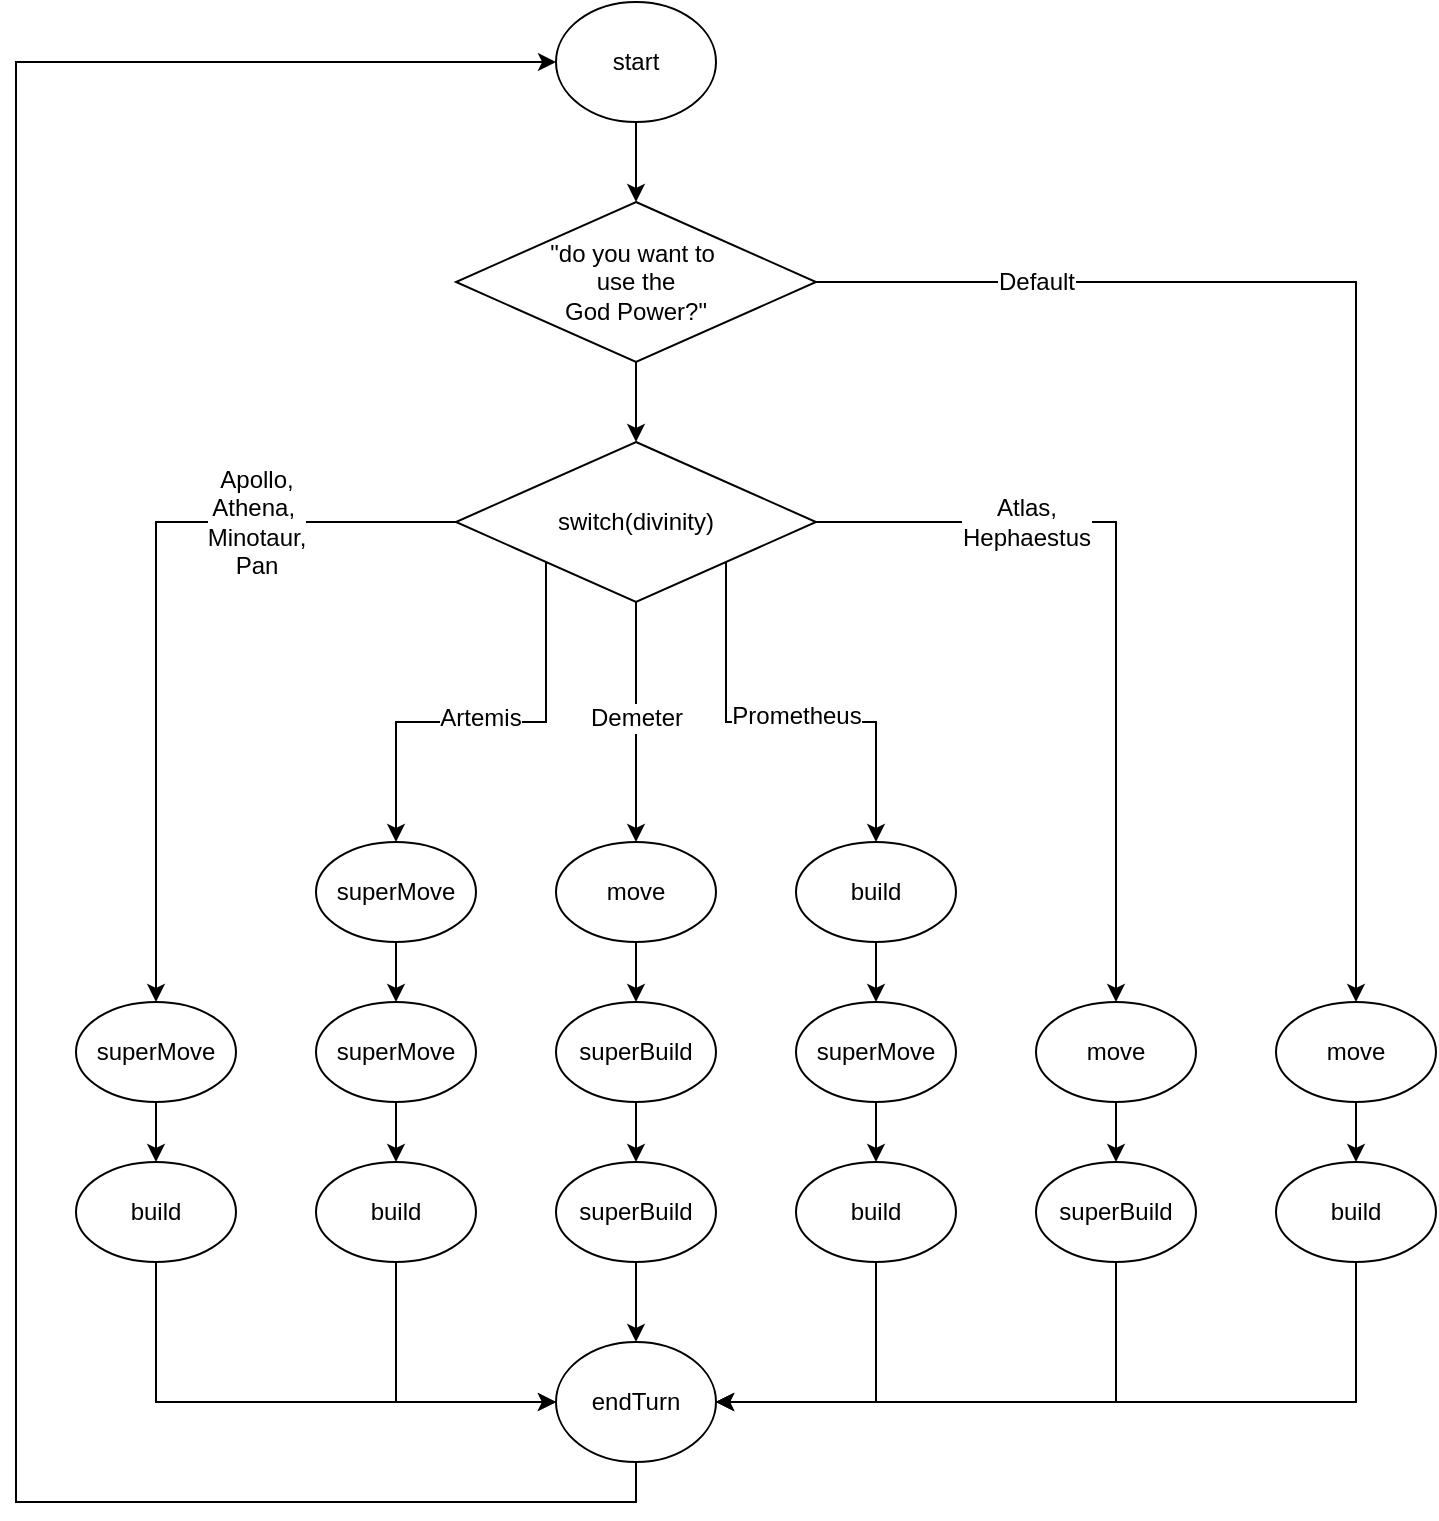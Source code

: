 <mxfile version="12.9.3" type="device"><diagram id="C5RBs43oDa-KdzZeNtuy" name="Page-1"><mxGraphModel dx="1086" dy="806" grid="1" gridSize="10" guides="1" tooltips="1" connect="1" arrows="1" fold="1" page="1" pageScale="1" pageWidth="827" pageHeight="1169" math="0" shadow="0"><root><mxCell id="WIyWlLk6GJQsqaUBKTNV-0"/><mxCell id="WIyWlLk6GJQsqaUBKTNV-1" parent="WIyWlLk6GJQsqaUBKTNV-0"/><mxCell id="0QpItyL_1S6m94ZM4fUV-23" style="edgeStyle=orthogonalEdgeStyle;rounded=0;orthogonalLoop=1;jettySize=auto;html=1;exitX=0.5;exitY=1;exitDx=0;exitDy=0;entryX=0.5;entryY=0;entryDx=0;entryDy=0;" parent="WIyWlLk6GJQsqaUBKTNV-1" source="gACscJhNEnPe0ZjZUB9K-0" target="0QpItyL_1S6m94ZM4fUV-22" edge="1"><mxGeometry relative="1" as="geometry"><mxPoint x="400" y="220" as="sourcePoint"/></mxGeometry></mxCell><mxCell id="0QpItyL_1S6m94ZM4fUV-8" value="" style="edgeStyle=orthogonalEdgeStyle;rounded=0;orthogonalLoop=1;jettySize=auto;html=1;exitX=0.5;exitY=1;exitDx=0;exitDy=0;entryX=0;entryY=0.5;entryDx=0;entryDy=0;" parent="WIyWlLk6GJQsqaUBKTNV-1" source="0QpItyL_1S6m94ZM4fUV-5" target="0QpItyL_1S6m94ZM4fUV-7" edge="1"><mxGeometry relative="1" as="geometry"><Array as="points"><mxPoint x="160" y="760"/></Array><mxPoint x="270" y="800" as="targetPoint"/></mxGeometry></mxCell><mxCell id="J9AIlO_wKk56YkNpYeHA-0" style="edgeStyle=orthogonalEdgeStyle;rounded=0;orthogonalLoop=1;jettySize=auto;html=1;exitX=0.5;exitY=1;exitDx=0;exitDy=0;entryX=0;entryY=0.5;entryDx=0;entryDy=0;" edge="1" parent="WIyWlLk6GJQsqaUBKTNV-1" source="0QpItyL_1S6m94ZM4fUV-7" target="gACscJhNEnPe0ZjZUB9K-3"><mxGeometry relative="1" as="geometry"><Array as="points"><mxPoint x="400" y="810"/><mxPoint x="90" y="810"/><mxPoint x="90" y="90"/></Array></mxGeometry></mxCell><mxCell id="0QpItyL_1S6m94ZM4fUV-7" value="endTurn" style="ellipse;whiteSpace=wrap;html=1;" parent="WIyWlLk6GJQsqaUBKTNV-1" vertex="1"><mxGeometry x="360" y="730" width="80" height="60" as="geometry"/></mxCell><mxCell id="0QpItyL_1S6m94ZM4fUV-75" style="edgeStyle=orthogonalEdgeStyle;rounded=0;orthogonalLoop=1;jettySize=auto;html=1;exitX=0.5;exitY=1;exitDx=0;exitDy=0;entryX=1;entryY=0.5;entryDx=0;entryDy=0;" parent="WIyWlLk6GJQsqaUBKTNV-1" source="0QpItyL_1S6m94ZM4fUV-69" target="0QpItyL_1S6m94ZM4fUV-7" edge="1"><mxGeometry relative="1" as="geometry"/></mxCell><mxCell id="0QpItyL_1S6m94ZM4fUV-24" style="edgeStyle=orthogonalEdgeStyle;rounded=0;orthogonalLoop=1;jettySize=auto;html=1;exitX=0;exitY=0.5;exitDx=0;exitDy=0;entryX=0.5;entryY=0;entryDx=0;entryDy=0;" parent="WIyWlLk6GJQsqaUBKTNV-1" source="0QpItyL_1S6m94ZM4fUV-22" target="0QpItyL_1S6m94ZM4fUV-4" edge="1"><mxGeometry relative="1" as="geometry"><mxPoint x="220" y="530" as="targetPoint"/></mxGeometry></mxCell><mxCell id="0QpItyL_1S6m94ZM4fUV-73" value="Apollo,&lt;br&gt;Athena,&amp;nbsp;&lt;br&gt;Minotaur,&lt;br&gt;Pan" style="text;html=1;align=center;verticalAlign=middle;resizable=0;points=[];labelBackgroundColor=#ffffff;" parent="0QpItyL_1S6m94ZM4fUV-24" vertex="1" connectable="0"><mxGeometry x="-0.383" y="-2" relative="1" as="geometry"><mxPoint x="20" y="2" as="offset"/></mxGeometry></mxCell><mxCell id="0QpItyL_1S6m94ZM4fUV-37" style="edgeStyle=orthogonalEdgeStyle;rounded=0;orthogonalLoop=1;jettySize=auto;html=1;exitX=0;exitY=1;exitDx=0;exitDy=0;" parent="WIyWlLk6GJQsqaUBKTNV-1" source="0QpItyL_1S6m94ZM4fUV-22" target="0QpItyL_1S6m94ZM4fUV-26" edge="1"><mxGeometry relative="1" as="geometry"/></mxCell><mxCell id="0QpItyL_1S6m94ZM4fUV-42" value="Artemis" style="text;html=1;align=center;verticalAlign=middle;resizable=0;points=[];labelBackgroundColor=#ffffff;" parent="0QpItyL_1S6m94ZM4fUV-37" vertex="1" connectable="0"><mxGeometry x="0.297" relative="1" as="geometry"><mxPoint x="26" y="-2.5" as="offset"/></mxGeometry></mxCell><mxCell id="0QpItyL_1S6m94ZM4fUV-41" style="edgeStyle=orthogonalEdgeStyle;rounded=0;orthogonalLoop=1;jettySize=auto;html=1;exitX=0.5;exitY=1;exitDx=0;exitDy=0;entryX=0.5;entryY=0;entryDx=0;entryDy=0;" parent="WIyWlLk6GJQsqaUBKTNV-1" source="0QpItyL_1S6m94ZM4fUV-22" target="0QpItyL_1S6m94ZM4fUV-29" edge="1"><mxGeometry relative="1" as="geometry"/></mxCell><mxCell id="0QpItyL_1S6m94ZM4fUV-43" value="Demeter" style="text;html=1;align=center;verticalAlign=middle;resizable=0;points=[];labelBackgroundColor=#ffffff;" parent="0QpItyL_1S6m94ZM4fUV-41" vertex="1" connectable="0"><mxGeometry x="-0.285" y="1" relative="1" as="geometry"><mxPoint x="-1" y="15" as="offset"/></mxGeometry></mxCell><mxCell id="0QpItyL_1S6m94ZM4fUV-51" style="edgeStyle=orthogonalEdgeStyle;rounded=0;orthogonalLoop=1;jettySize=auto;html=1;exitX=1;exitY=1;exitDx=0;exitDy=0;entryX=0.5;entryY=0;entryDx=0;entryDy=0;" parent="WIyWlLk6GJQsqaUBKTNV-1" source="0QpItyL_1S6m94ZM4fUV-22" target="0QpItyL_1S6m94ZM4fUV-48" edge="1"><mxGeometry relative="1" as="geometry"/></mxCell><mxCell id="0QpItyL_1S6m94ZM4fUV-53" value="Prometheus" style="text;html=1;align=center;verticalAlign=middle;resizable=0;points=[];labelBackgroundColor=#ffffff;" parent="0QpItyL_1S6m94ZM4fUV-51" vertex="1" connectable="0"><mxGeometry x="0.462" y="1" relative="1" as="geometry"><mxPoint x="-41" y="-5.0" as="offset"/></mxGeometry></mxCell><mxCell id="0QpItyL_1S6m94ZM4fUV-71" style="edgeStyle=orthogonalEdgeStyle;rounded=0;orthogonalLoop=1;jettySize=auto;html=1;exitX=1;exitY=0.5;exitDx=0;exitDy=0;" parent="WIyWlLk6GJQsqaUBKTNV-1" source="0QpItyL_1S6m94ZM4fUV-22" target="0QpItyL_1S6m94ZM4fUV-56" edge="1"><mxGeometry relative="1" as="geometry"/></mxCell><mxCell id="0QpItyL_1S6m94ZM4fUV-72" value="Atlas,&lt;br&gt;Hephaestus" style="text;html=1;align=center;verticalAlign=middle;resizable=0;points=[];labelBackgroundColor=#ffffff;" parent="0QpItyL_1S6m94ZM4fUV-71" vertex="1" connectable="0"><mxGeometry x="-0.256" relative="1" as="geometry"><mxPoint x="-40" as="offset"/></mxGeometry></mxCell><mxCell id="0QpItyL_1S6m94ZM4fUV-74" style="edgeStyle=orthogonalEdgeStyle;rounded=0;orthogonalLoop=1;jettySize=auto;html=1;entryX=0.5;entryY=0;entryDx=0;entryDy=0;exitX=1;exitY=0.5;exitDx=0;exitDy=0;" parent="WIyWlLk6GJQsqaUBKTNV-1" source="gACscJhNEnPe0ZjZUB9K-0" target="0QpItyL_1S6m94ZM4fUV-67" edge="1"><mxGeometry relative="1" as="geometry"><mxPoint x="620" y="180" as="sourcePoint"/></mxGeometry></mxCell><mxCell id="0QpItyL_1S6m94ZM4fUV-76" value="Default" style="text;html=1;align=center;verticalAlign=middle;resizable=0;points=[];labelBackgroundColor=#ffffff;" parent="0QpItyL_1S6m94ZM4fUV-74" vertex="1" connectable="0"><mxGeometry x="-0.899" y="-2" relative="1" as="geometry"><mxPoint x="78" y="-2" as="offset"/></mxGeometry></mxCell><mxCell id="0QpItyL_1S6m94ZM4fUV-22" value="switch(divinity)" style="rhombus;whiteSpace=wrap;html=1;" parent="WIyWlLk6GJQsqaUBKTNV-1" vertex="1"><mxGeometry x="310" y="280" width="180" height="80" as="geometry"/></mxCell><mxCell id="0QpItyL_1S6m94ZM4fUV-50" style="edgeStyle=orthogonalEdgeStyle;rounded=0;orthogonalLoop=1;jettySize=auto;html=1;entryX=1;entryY=0.5;entryDx=0;entryDy=0;exitX=0.5;exitY=1;exitDx=0;exitDy=0;" parent="WIyWlLk6GJQsqaUBKTNV-1" source="0QpItyL_1S6m94ZM4fUV-33" target="0QpItyL_1S6m94ZM4fUV-7" edge="1"><mxGeometry relative="1" as="geometry"/></mxCell><mxCell id="0QpItyL_1S6m94ZM4fUV-47" style="edgeStyle=orthogonalEdgeStyle;rounded=0;orthogonalLoop=1;jettySize=auto;html=1;exitX=0.5;exitY=1;exitDx=0;exitDy=0;entryX=0.5;entryY=0;entryDx=0;entryDy=0;" parent="WIyWlLk6GJQsqaUBKTNV-1" source="0QpItyL_1S6m94ZM4fUV-39" target="0QpItyL_1S6m94ZM4fUV-7" edge="1"><mxGeometry relative="1" as="geometry"/></mxCell><mxCell id="0QpItyL_1S6m94ZM4fUV-46" style="edgeStyle=orthogonalEdgeStyle;rounded=0;orthogonalLoop=1;jettySize=auto;html=1;exitX=0.5;exitY=1;exitDx=0;exitDy=0;entryX=0;entryY=0.5;entryDx=0;entryDy=0;" parent="WIyWlLk6GJQsqaUBKTNV-1" source="0QpItyL_1S6m94ZM4fUV-44" target="0QpItyL_1S6m94ZM4fUV-7" edge="1"><mxGeometry relative="1" as="geometry"/></mxCell><mxCell id="0QpItyL_1S6m94ZM4fUV-60" style="edgeStyle=orthogonalEdgeStyle;rounded=0;orthogonalLoop=1;jettySize=auto;html=1;exitX=0.5;exitY=1;exitDx=0;exitDy=0;entryX=1;entryY=0.5;entryDx=0;entryDy=0;" parent="WIyWlLk6GJQsqaUBKTNV-1" source="0QpItyL_1S6m94ZM4fUV-57" target="0QpItyL_1S6m94ZM4fUV-7" edge="1"><mxGeometry relative="1" as="geometry"/></mxCell><mxCell id="gACscJhNEnPe0ZjZUB9K-0" value="&quot;do you want to&amp;nbsp;&lt;br&gt;use the &lt;br&gt;God Power?&quot;" style="rhombus;whiteSpace=wrap;html=1;" parent="WIyWlLk6GJQsqaUBKTNV-1" vertex="1"><mxGeometry x="310" y="160" width="180" height="80" as="geometry"/></mxCell><mxCell id="0QpItyL_1S6m94ZM4fUV-4" value="superMove" style="ellipse;whiteSpace=wrap;html=1;" parent="WIyWlLk6GJQsqaUBKTNV-1" vertex="1"><mxGeometry x="120" y="560" width="80" height="50" as="geometry"/></mxCell><mxCell id="0QpItyL_1S6m94ZM4fUV-5" value="build" style="ellipse;whiteSpace=wrap;html=1;" parent="WIyWlLk6GJQsqaUBKTNV-1" vertex="1"><mxGeometry x="120" y="640" width="80" height="50" as="geometry"/></mxCell><mxCell id="0QpItyL_1S6m94ZM4fUV-6" value="" style="edgeStyle=orthogonalEdgeStyle;rounded=0;orthogonalLoop=1;jettySize=auto;html=1;" parent="WIyWlLk6GJQsqaUBKTNV-1" source="0QpItyL_1S6m94ZM4fUV-4" target="0QpItyL_1S6m94ZM4fUV-5" edge="1"><mxGeometry relative="1" as="geometry"/></mxCell><mxCell id="0QpItyL_1S6m94ZM4fUV-67" value="move" style="ellipse;whiteSpace=wrap;html=1;" parent="WIyWlLk6GJQsqaUBKTNV-1" vertex="1"><mxGeometry x="720" y="560" width="80" height="50" as="geometry"/></mxCell><mxCell id="0QpItyL_1S6m94ZM4fUV-69" value="build" style="ellipse;whiteSpace=wrap;html=1;" parent="WIyWlLk6GJQsqaUBKTNV-1" vertex="1"><mxGeometry x="720" y="640" width="80" height="50" as="geometry"/></mxCell><mxCell id="0QpItyL_1S6m94ZM4fUV-70" value="" style="edgeStyle=orthogonalEdgeStyle;rounded=0;orthogonalLoop=1;jettySize=auto;html=1;" parent="WIyWlLk6GJQsqaUBKTNV-1" source="0QpItyL_1S6m94ZM4fUV-67" target="0QpItyL_1S6m94ZM4fUV-69" edge="1"><mxGeometry relative="1" as="geometry"/></mxCell><mxCell id="0QpItyL_1S6m94ZM4fUV-26" value="superMove" style="ellipse;whiteSpace=wrap;html=1;" parent="WIyWlLk6GJQsqaUBKTNV-1" vertex="1"><mxGeometry x="240" y="480" width="80" height="50" as="geometry"/></mxCell><mxCell id="0QpItyL_1S6m94ZM4fUV-29" value="move" style="ellipse;whiteSpace=wrap;html=1;" parent="WIyWlLk6GJQsqaUBKTNV-1" vertex="1"><mxGeometry x="360" y="480" width="80" height="50" as="geometry"/></mxCell><mxCell id="0QpItyL_1S6m94ZM4fUV-30" value="superBuild" style="ellipse;whiteSpace=wrap;html=1;" parent="WIyWlLk6GJQsqaUBKTNV-1" vertex="1"><mxGeometry x="360" y="560" width="80" height="50" as="geometry"/></mxCell><mxCell id="0QpItyL_1S6m94ZM4fUV-28" value="" style="edgeStyle=orthogonalEdgeStyle;rounded=0;orthogonalLoop=1;jettySize=auto;html=1;" parent="WIyWlLk6GJQsqaUBKTNV-1" source="0QpItyL_1S6m94ZM4fUV-29" target="0QpItyL_1S6m94ZM4fUV-30" edge="1"><mxGeometry relative="1" as="geometry"/></mxCell><mxCell id="0QpItyL_1S6m94ZM4fUV-32" value="superMove" style="ellipse;whiteSpace=wrap;html=1;" parent="WIyWlLk6GJQsqaUBKTNV-1" vertex="1"><mxGeometry x="480" y="560" width="80" height="50" as="geometry"/></mxCell><mxCell id="0QpItyL_1S6m94ZM4fUV-33" value="build" style="ellipse;whiteSpace=wrap;html=1;" parent="WIyWlLk6GJQsqaUBKTNV-1" vertex="1"><mxGeometry x="480" y="640" width="80" height="50" as="geometry"/></mxCell><mxCell id="0QpItyL_1S6m94ZM4fUV-31" value="" style="edgeStyle=orthogonalEdgeStyle;rounded=0;orthogonalLoop=1;jettySize=auto;html=1;" parent="WIyWlLk6GJQsqaUBKTNV-1" source="0QpItyL_1S6m94ZM4fUV-32" target="0QpItyL_1S6m94ZM4fUV-33" edge="1"><mxGeometry relative="1" as="geometry"/></mxCell><mxCell id="0QpItyL_1S6m94ZM4fUV-34" value="superMove" style="ellipse;whiteSpace=wrap;html=1;" parent="WIyWlLk6GJQsqaUBKTNV-1" vertex="1"><mxGeometry x="240" y="560" width="80" height="50" as="geometry"/></mxCell><mxCell id="0QpItyL_1S6m94ZM4fUV-25" value="" style="edgeStyle=orthogonalEdgeStyle;rounded=0;orthogonalLoop=1;jettySize=auto;html=1;entryX=0.5;entryY=0;entryDx=0;entryDy=0;" parent="WIyWlLk6GJQsqaUBKTNV-1" source="0QpItyL_1S6m94ZM4fUV-26" target="0QpItyL_1S6m94ZM4fUV-34" edge="1"><mxGeometry relative="1" as="geometry"><mxPoint x="280" y="560" as="targetPoint"/></mxGeometry></mxCell><mxCell id="0QpItyL_1S6m94ZM4fUV-39" value="superBuild" style="ellipse;whiteSpace=wrap;html=1;" parent="WIyWlLk6GJQsqaUBKTNV-1" vertex="1"><mxGeometry x="360" y="640" width="80" height="50" as="geometry"/></mxCell><mxCell id="0QpItyL_1S6m94ZM4fUV-40" value="" style="edgeStyle=orthogonalEdgeStyle;rounded=0;orthogonalLoop=1;jettySize=auto;html=1;" parent="WIyWlLk6GJQsqaUBKTNV-1" source="0QpItyL_1S6m94ZM4fUV-30" target="0QpItyL_1S6m94ZM4fUV-39" edge="1"><mxGeometry relative="1" as="geometry"/></mxCell><mxCell id="0QpItyL_1S6m94ZM4fUV-44" value="build" style="ellipse;whiteSpace=wrap;html=1;" parent="WIyWlLk6GJQsqaUBKTNV-1" vertex="1"><mxGeometry x="240" y="640" width="80" height="50" as="geometry"/></mxCell><mxCell id="0QpItyL_1S6m94ZM4fUV-45" value="" style="edgeStyle=orthogonalEdgeStyle;rounded=0;orthogonalLoop=1;jettySize=auto;html=1;" parent="WIyWlLk6GJQsqaUBKTNV-1" source="0QpItyL_1S6m94ZM4fUV-34" target="0QpItyL_1S6m94ZM4fUV-44" edge="1"><mxGeometry relative="1" as="geometry"/></mxCell><mxCell id="0QpItyL_1S6m94ZM4fUV-49" value="" style="edgeStyle=orthogonalEdgeStyle;rounded=0;orthogonalLoop=1;jettySize=auto;html=1;" parent="WIyWlLk6GJQsqaUBKTNV-1" source="0QpItyL_1S6m94ZM4fUV-48" target="0QpItyL_1S6m94ZM4fUV-32" edge="1"><mxGeometry relative="1" as="geometry"/></mxCell><mxCell id="0QpItyL_1S6m94ZM4fUV-48" value="build" style="ellipse;whiteSpace=wrap;html=1;" parent="WIyWlLk6GJQsqaUBKTNV-1" vertex="1"><mxGeometry x="480" y="480" width="80" height="50" as="geometry"/></mxCell><mxCell id="0QpItyL_1S6m94ZM4fUV-56" value="move" style="ellipse;whiteSpace=wrap;html=1;" parent="WIyWlLk6GJQsqaUBKTNV-1" vertex="1"><mxGeometry x="600" y="560" width="80" height="50" as="geometry"/></mxCell><mxCell id="0QpItyL_1S6m94ZM4fUV-57" value="superBuild" style="ellipse;whiteSpace=wrap;html=1;" parent="WIyWlLk6GJQsqaUBKTNV-1" vertex="1"><mxGeometry x="600" y="640" width="80" height="50" as="geometry"/></mxCell><mxCell id="0QpItyL_1S6m94ZM4fUV-55" value="" style="edgeStyle=orthogonalEdgeStyle;rounded=0;orthogonalLoop=1;jettySize=auto;html=1;" parent="WIyWlLk6GJQsqaUBKTNV-1" source="0QpItyL_1S6m94ZM4fUV-56" target="0QpItyL_1S6m94ZM4fUV-57" edge="1"><mxGeometry relative="1" as="geometry"/></mxCell><mxCell id="gACscJhNEnPe0ZjZUB9K-4" value="" style="edgeStyle=orthogonalEdgeStyle;rounded=0;orthogonalLoop=1;jettySize=auto;html=1;" parent="WIyWlLk6GJQsqaUBKTNV-1" source="gACscJhNEnPe0ZjZUB9K-3" target="gACscJhNEnPe0ZjZUB9K-0" edge="1"><mxGeometry relative="1" as="geometry"/></mxCell><mxCell id="gACscJhNEnPe0ZjZUB9K-3" value="start" style="ellipse;whiteSpace=wrap;html=1;" parent="WIyWlLk6GJQsqaUBKTNV-1" vertex="1"><mxGeometry x="360" y="60" width="80" height="60" as="geometry"/></mxCell></root></mxGraphModel></diagram></mxfile>